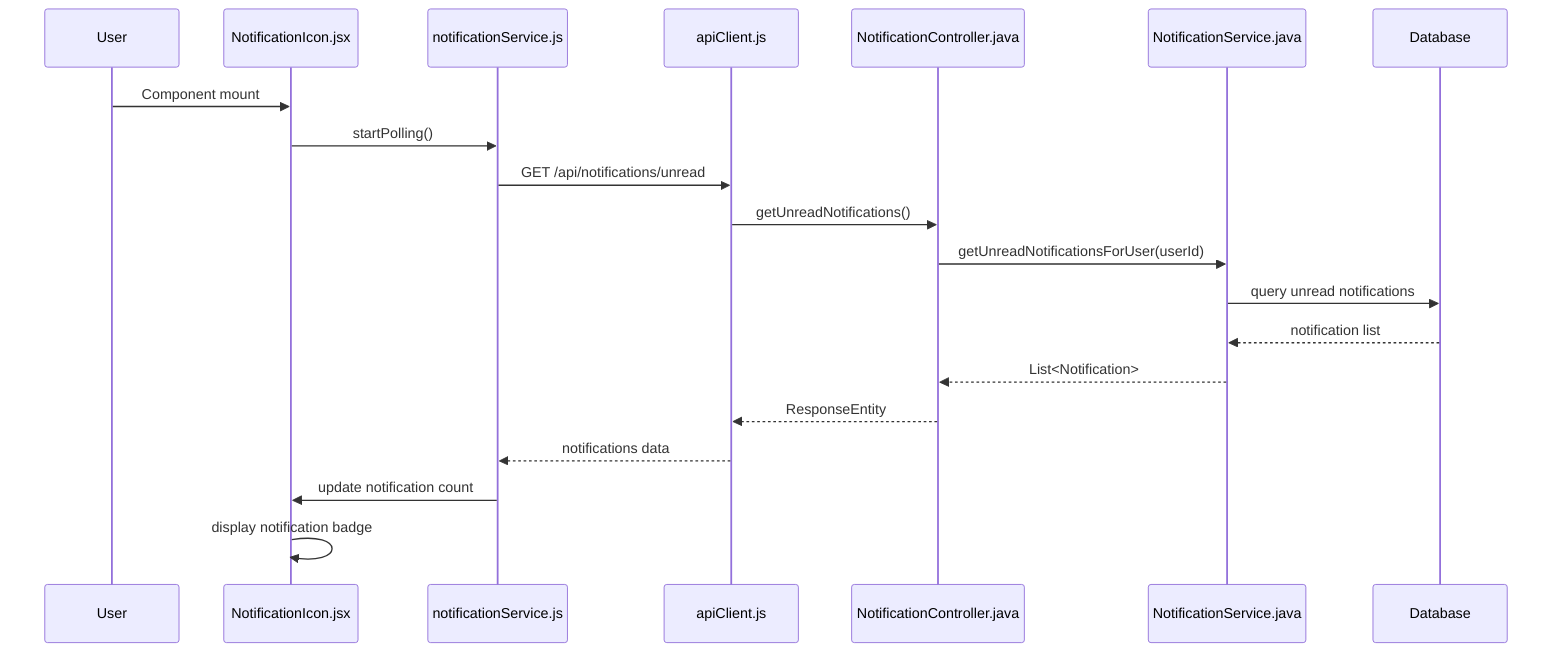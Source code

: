 sequenceDiagram
    participant U as User
    participant NI as NotificationIcon.jsx
    participant NS_JS as notificationService.js
    participant API as apiClient.js
    participant NC as NotificationController.java
    participant NS as NotificationService.java
    participant DB as Database

    U->>NI: Component mount
    NI->>NS_JS: startPolling()
    NS_JS->>API: GET /api/notifications/unread
    API->>NC: getUnreadNotifications()
    NC->>NS: getUnreadNotificationsForUser(userId)
    NS->>DB: query unread notifications
    DB-->>NS: notification list
    NS-->>NC: List<Notification>
    NC-->>API: ResponseEntity
    API-->>NS_JS: notifications data
    NS_JS->>NI: update notification count
    NI->>NI: display notification badge